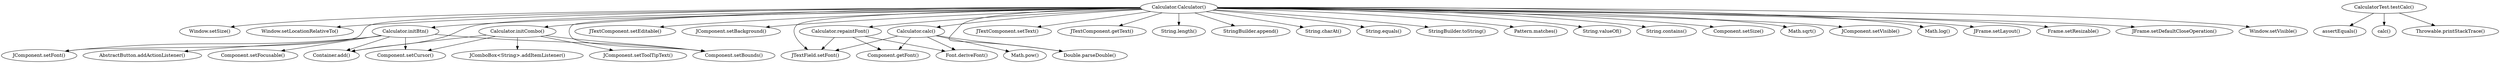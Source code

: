 digraph "call-graph" {
	"Calculator.Calculator()"->"Window.setSize()";
	"Calculator.Calculator()"->"Window.setLocationRelativeTo()";
	"Calculator.Calculator()"->"Calculator.initCombo()";
	"Calculator.Calculator()"->"Component.setBounds()";
	"Calculator.Calculator()"->"JTextComponent.setEditable()";
	"Calculator.Calculator()"->"JComponent.setBackground()";
	"Calculator.Calculator()"->"JTextField.setFont()";
	"Calculator.Calculator()"->"Container.add()";
	"Calculator.Calculator()"->"Calculator.initBtn()";
	"Calculator.Calculator()"->"Calculator.repaintFont()";
	"Calculator.Calculator()"->"JTextComponent.setText()";
	"Calculator.Calculator()"->"JTextComponent.getText()";
	"Calculator.Calculator()"->"String.length()";
	"Calculator.Calculator()"->"StringBuilder.append()";
	"Calculator.Calculator()"->"String.charAt()";
	"Calculator.Calculator()"->"String.equals()";
	"Calculator.Calculator()"->"StringBuilder.toString()";
	"Calculator.Calculator()"->"Pattern.matches()";
	"Calculator.Calculator()"->"Calculator.calc()";
	"Calculator.Calculator()"->"String.valueOf()";
	"Calculator.Calculator()"->"String.contains()";
	"Calculator.Calculator()"->"Component.setSize()";
	"Calculator.Calculator()"->"Math.sqrt()";
	"Calculator.Calculator()"->"Double.parseDouble()";
	"Calculator.Calculator()"->"JComponent.setVisible()";
	"Calculator.Calculator()"->"JComponent.setFont()";
	"Calculator.Calculator()"->"Math.log()";
	"Calculator.Calculator()"->"JFrame.setLayout()";
	"Calculator.Calculator()"->"Frame.setResizable()";
	"Calculator.Calculator()"->"JFrame.setDefaultCloseOperation()";
	"Calculator.Calculator()"->"Window.setVisible()";
	"Calculator.initCombo()"->"Component.setBounds()";
	"Calculator.initCombo()"->"JComponent.setToolTipText()";
	"Calculator.initCombo()"->"Component.setCursor()";
	"Calculator.initCombo()"->"JComboBox<String>.addItemListener()";
	"Calculator.initCombo()"->"Container.add()";
	"Calculator.initBtn()"->"Component.setBounds()";
	"Calculator.initBtn()"->"JComponent.setFont()";
	"Calculator.initBtn()"->"Component.setCursor()";
	"Calculator.initBtn()"->"AbstractButton.addActionListener()";
	"Calculator.initBtn()"->"Component.setFocusable()";
	"Calculator.initBtn()"->"Container.add()";
	"Calculator.calc()"->"JTextField.setFont()";
	"Calculator.calc()"->"Font.deriveFont()";
	"Calculator.calc()"->"Component.getFont()";
	"Calculator.calc()"->"Double.parseDouble()";
	"Calculator.calc()"->"Math.pow()";
	"Calculator.repaintFont()"->"JTextField.setFont()";
	"Calculator.repaintFont()"->"Font.deriveFont()";
	"Calculator.repaintFont()"->"Component.getFont()";
	"CalculatorTest.testCalc()"->"assertEquals()";
	"CalculatorTest.testCalc()"->"calc()";
	"CalculatorTest.testCalc()"->"Throwable.printStackTrace()";
}
